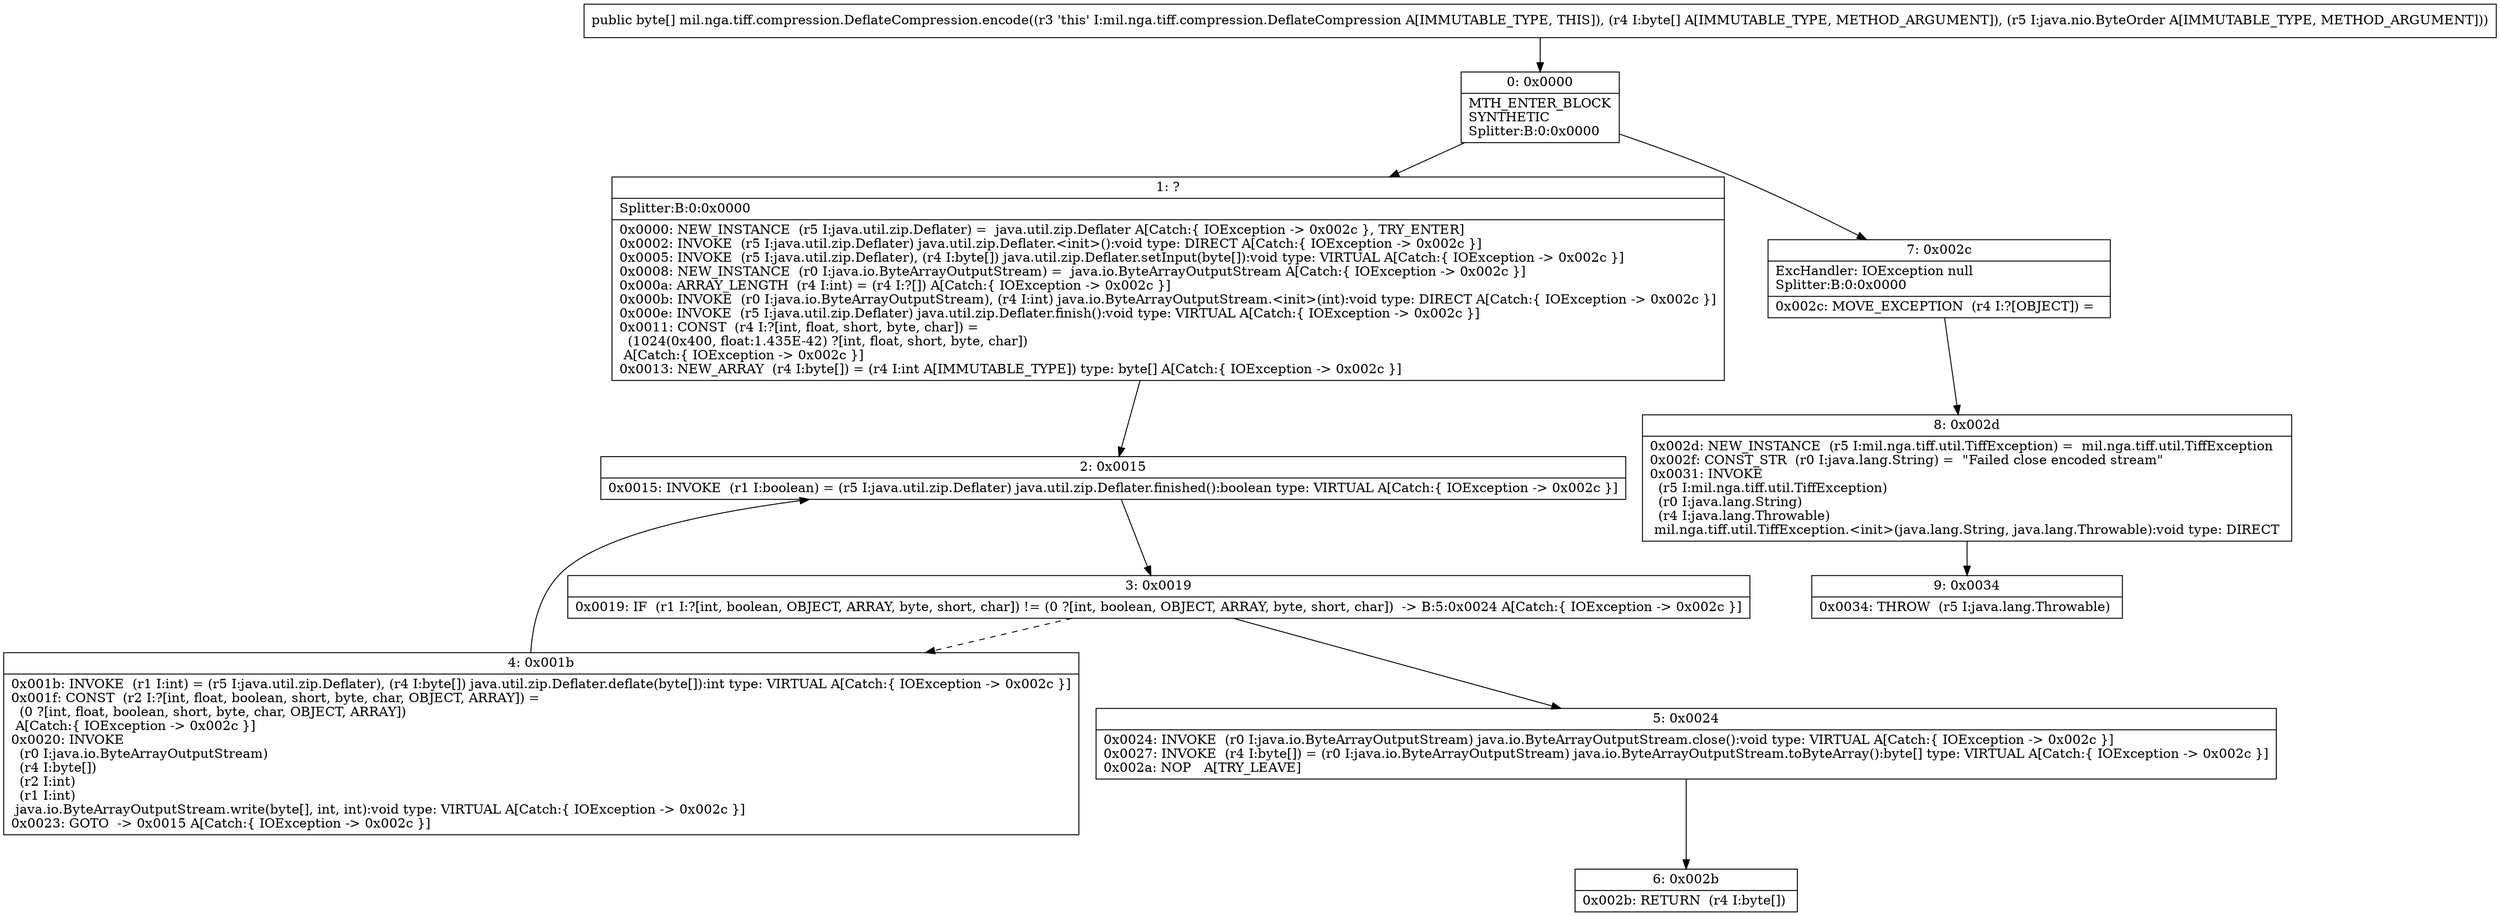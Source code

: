 digraph "CFG formil.nga.tiff.compression.DeflateCompression.encode([BLjava\/nio\/ByteOrder;)[B" {
Node_0 [shape=record,label="{0\:\ 0x0000|MTH_ENTER_BLOCK\lSYNTHETIC\lSplitter:B:0:0x0000\l}"];
Node_1 [shape=record,label="{1\:\ ?|Splitter:B:0:0x0000\l|0x0000: NEW_INSTANCE  (r5 I:java.util.zip.Deflater) =  java.util.zip.Deflater A[Catch:\{ IOException \-\> 0x002c \}, TRY_ENTER]\l0x0002: INVOKE  (r5 I:java.util.zip.Deflater) java.util.zip.Deflater.\<init\>():void type: DIRECT A[Catch:\{ IOException \-\> 0x002c \}]\l0x0005: INVOKE  (r5 I:java.util.zip.Deflater), (r4 I:byte[]) java.util.zip.Deflater.setInput(byte[]):void type: VIRTUAL A[Catch:\{ IOException \-\> 0x002c \}]\l0x0008: NEW_INSTANCE  (r0 I:java.io.ByteArrayOutputStream) =  java.io.ByteArrayOutputStream A[Catch:\{ IOException \-\> 0x002c \}]\l0x000a: ARRAY_LENGTH  (r4 I:int) = (r4 I:?[]) A[Catch:\{ IOException \-\> 0x002c \}]\l0x000b: INVOKE  (r0 I:java.io.ByteArrayOutputStream), (r4 I:int) java.io.ByteArrayOutputStream.\<init\>(int):void type: DIRECT A[Catch:\{ IOException \-\> 0x002c \}]\l0x000e: INVOKE  (r5 I:java.util.zip.Deflater) java.util.zip.Deflater.finish():void type: VIRTUAL A[Catch:\{ IOException \-\> 0x002c \}]\l0x0011: CONST  (r4 I:?[int, float, short, byte, char]) = \l  (1024(0x400, float:1.435E\-42) ?[int, float, short, byte, char])\l A[Catch:\{ IOException \-\> 0x002c \}]\l0x0013: NEW_ARRAY  (r4 I:byte[]) = (r4 I:int A[IMMUTABLE_TYPE]) type: byte[] A[Catch:\{ IOException \-\> 0x002c \}]\l}"];
Node_2 [shape=record,label="{2\:\ 0x0015|0x0015: INVOKE  (r1 I:boolean) = (r5 I:java.util.zip.Deflater) java.util.zip.Deflater.finished():boolean type: VIRTUAL A[Catch:\{ IOException \-\> 0x002c \}]\l}"];
Node_3 [shape=record,label="{3\:\ 0x0019|0x0019: IF  (r1 I:?[int, boolean, OBJECT, ARRAY, byte, short, char]) != (0 ?[int, boolean, OBJECT, ARRAY, byte, short, char])  \-\> B:5:0x0024 A[Catch:\{ IOException \-\> 0x002c \}]\l}"];
Node_4 [shape=record,label="{4\:\ 0x001b|0x001b: INVOKE  (r1 I:int) = (r5 I:java.util.zip.Deflater), (r4 I:byte[]) java.util.zip.Deflater.deflate(byte[]):int type: VIRTUAL A[Catch:\{ IOException \-\> 0x002c \}]\l0x001f: CONST  (r2 I:?[int, float, boolean, short, byte, char, OBJECT, ARRAY]) = \l  (0 ?[int, float, boolean, short, byte, char, OBJECT, ARRAY])\l A[Catch:\{ IOException \-\> 0x002c \}]\l0x0020: INVOKE  \l  (r0 I:java.io.ByteArrayOutputStream)\l  (r4 I:byte[])\l  (r2 I:int)\l  (r1 I:int)\l java.io.ByteArrayOutputStream.write(byte[], int, int):void type: VIRTUAL A[Catch:\{ IOException \-\> 0x002c \}]\l0x0023: GOTO  \-\> 0x0015 A[Catch:\{ IOException \-\> 0x002c \}]\l}"];
Node_5 [shape=record,label="{5\:\ 0x0024|0x0024: INVOKE  (r0 I:java.io.ByteArrayOutputStream) java.io.ByteArrayOutputStream.close():void type: VIRTUAL A[Catch:\{ IOException \-\> 0x002c \}]\l0x0027: INVOKE  (r4 I:byte[]) = (r0 I:java.io.ByteArrayOutputStream) java.io.ByteArrayOutputStream.toByteArray():byte[] type: VIRTUAL A[Catch:\{ IOException \-\> 0x002c \}]\l0x002a: NOP   A[TRY_LEAVE]\l}"];
Node_6 [shape=record,label="{6\:\ 0x002b|0x002b: RETURN  (r4 I:byte[]) \l}"];
Node_7 [shape=record,label="{7\:\ 0x002c|ExcHandler: IOException null\lSplitter:B:0:0x0000\l|0x002c: MOVE_EXCEPTION  (r4 I:?[OBJECT]) =  \l}"];
Node_8 [shape=record,label="{8\:\ 0x002d|0x002d: NEW_INSTANCE  (r5 I:mil.nga.tiff.util.TiffException) =  mil.nga.tiff.util.TiffException \l0x002f: CONST_STR  (r0 I:java.lang.String) =  \"Failed close encoded stream\" \l0x0031: INVOKE  \l  (r5 I:mil.nga.tiff.util.TiffException)\l  (r0 I:java.lang.String)\l  (r4 I:java.lang.Throwable)\l mil.nga.tiff.util.TiffException.\<init\>(java.lang.String, java.lang.Throwable):void type: DIRECT \l}"];
Node_9 [shape=record,label="{9\:\ 0x0034|0x0034: THROW  (r5 I:java.lang.Throwable) \l}"];
MethodNode[shape=record,label="{public byte[] mil.nga.tiff.compression.DeflateCompression.encode((r3 'this' I:mil.nga.tiff.compression.DeflateCompression A[IMMUTABLE_TYPE, THIS]), (r4 I:byte[] A[IMMUTABLE_TYPE, METHOD_ARGUMENT]), (r5 I:java.nio.ByteOrder A[IMMUTABLE_TYPE, METHOD_ARGUMENT])) }"];
MethodNode -> Node_0;
Node_0 -> Node_1;
Node_0 -> Node_7;
Node_1 -> Node_2;
Node_2 -> Node_3;
Node_3 -> Node_4[style=dashed];
Node_3 -> Node_5;
Node_4 -> Node_2;
Node_5 -> Node_6;
Node_7 -> Node_8;
Node_8 -> Node_9;
}


